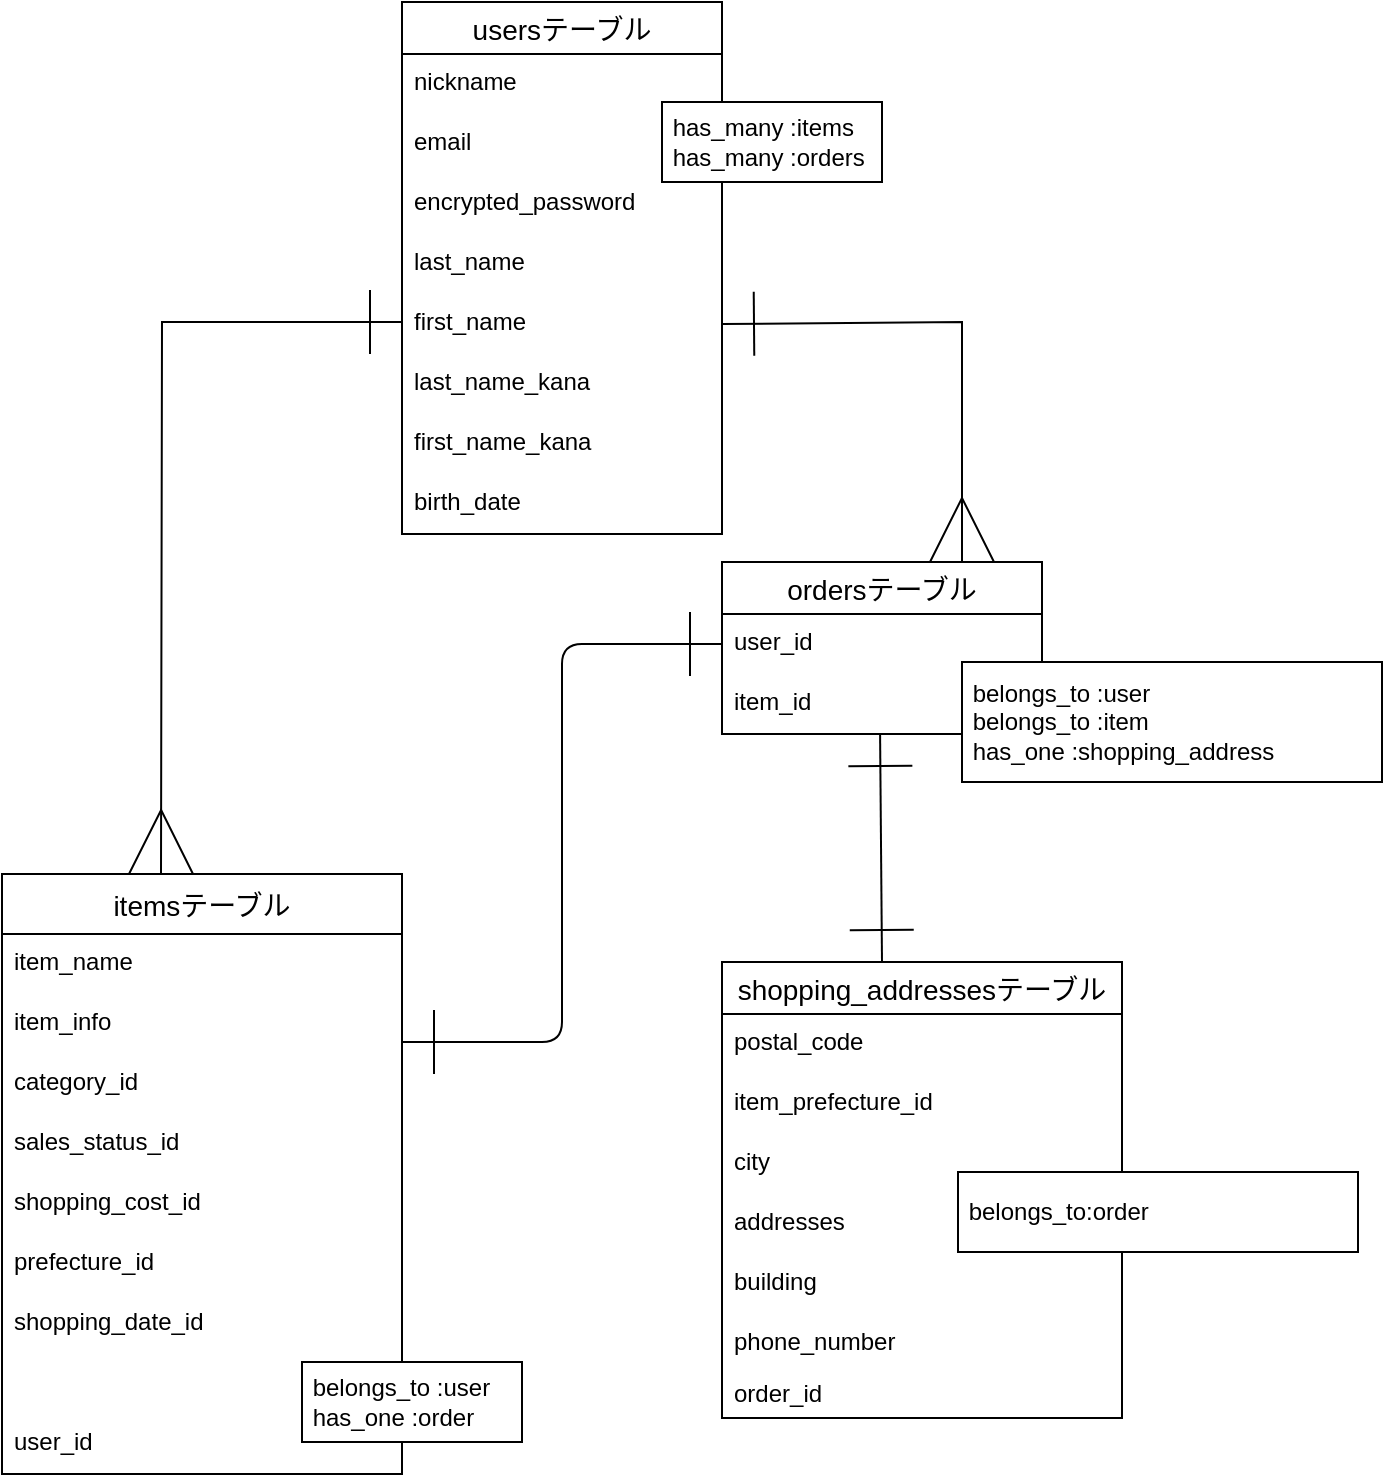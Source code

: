 <mxfile>
    <diagram id="x6uXjxJ7HFn2RHUrzW7R" name="ページ1">
        <mxGraphModel dx="365" dy="784" grid="1" gridSize="10" guides="1" tooltips="1" connect="1" arrows="1" fold="1" page="1" pageScale="1" pageWidth="827" pageHeight="1169" math="0" shadow="0">
            <root>
                <mxCell id="0"/>
                <mxCell id="1" parent="0"/>
                <mxCell id="59" value="itemsテーブル" style="swimlane;fontStyle=0;childLayout=stackLayout;horizontal=1;startSize=30;horizontalStack=0;resizeParent=1;resizeParentMax=0;resizeLast=0;collapsible=1;marginBottom=0;align=center;fontSize=14;direction=east;" parent="1" vertex="1">
                    <mxGeometry y="436" width="200" height="300" as="geometry"/>
                </mxCell>
                <mxCell id="112" value="item_name" style="text;strokeColor=none;fillColor=none;spacingLeft=4;spacingRight=4;overflow=hidden;rotatable=0;points=[[0,0.5],[1,0.5]];portConstraint=eastwest;fontSize=12;" parent="59" vertex="1">
                    <mxGeometry y="30" width="200" height="30" as="geometry"/>
                </mxCell>
                <mxCell id="61" value="item_info" style="text;strokeColor=none;fillColor=none;spacingLeft=4;spacingRight=4;overflow=hidden;rotatable=0;points=[[0,0.5],[1,0.5]];portConstraint=eastwest;fontSize=12;" parent="59" vertex="1">
                    <mxGeometry y="60" width="200" height="30" as="geometry"/>
                </mxCell>
                <mxCell id="117" value="category_id" style="text;strokeColor=none;fillColor=none;spacingLeft=4;spacingRight=4;overflow=hidden;rotatable=0;points=[[0,0.5],[1,0.5]];portConstraint=eastwest;fontSize=12;" parent="59" vertex="1">
                    <mxGeometry y="90" width="200" height="30" as="geometry"/>
                </mxCell>
                <mxCell id="118" value="sales_status_id" style="text;strokeColor=none;fillColor=none;spacingLeft=4;spacingRight=4;overflow=hidden;rotatable=0;points=[[0,0.5],[1,0.5]];portConstraint=eastwest;fontSize=12;" parent="59" vertex="1">
                    <mxGeometry y="120" width="200" height="30" as="geometry"/>
                </mxCell>
                <mxCell id="102" value="shopping_cost_id" style="text;strokeColor=none;fillColor=none;spacingLeft=4;spacingRight=4;overflow=hidden;rotatable=0;points=[[0,0.5],[1,0.5]];portConstraint=eastwest;fontSize=12;" parent="59" vertex="1">
                    <mxGeometry y="150" width="200" height="30" as="geometry"/>
                </mxCell>
                <mxCell id="127" value="prefecture_id" style="text;strokeColor=none;fillColor=none;spacingLeft=4;spacingRight=4;overflow=hidden;rotatable=0;points=[[0,0.5],[1,0.5]];portConstraint=eastwest;fontSize=12;" parent="59" vertex="1">
                    <mxGeometry y="180" width="200" height="30" as="geometry"/>
                </mxCell>
                <mxCell id="116" value="shopping_date_id" style="text;strokeColor=none;fillColor=none;spacingLeft=4;spacingRight=4;overflow=hidden;rotatable=0;points=[[0,0.5],[1,0.5]];portConstraint=eastwest;fontSize=12;" parent="59" vertex="1">
                    <mxGeometry y="210" width="200" height="30" as="geometry"/>
                </mxCell>
                <mxCell id="62" value="" style="text;strokeColor=none;fillColor=none;spacingLeft=4;spacingRight=4;overflow=hidden;rotatable=0;points=[[0,0.5],[1,0.5]];portConstraint=eastwest;fontSize=12;" parent="59" vertex="1">
                    <mxGeometry y="240" width="200" height="30" as="geometry"/>
                </mxCell>
                <mxCell id="128" value="user_id" style="text;strokeColor=none;fillColor=none;spacingLeft=4;spacingRight=4;overflow=hidden;rotatable=0;points=[[0,0.5],[1,0.5]];portConstraint=eastwest;fontSize=12;" parent="59" vertex="1">
                    <mxGeometry y="270" width="200" height="30" as="geometry"/>
                </mxCell>
                <mxCell id="63" value="usersテーブル" style="swimlane;fontStyle=0;childLayout=stackLayout;horizontal=1;startSize=26;horizontalStack=0;resizeParent=1;resizeParentMax=0;resizeLast=0;collapsible=1;marginBottom=0;align=center;fontSize=14;" parent="1" vertex="1">
                    <mxGeometry x="200" width="160" height="266" as="geometry">
                        <mxRectangle x="270" y="10" width="120" height="30" as="alternateBounds"/>
                    </mxGeometry>
                </mxCell>
                <mxCell id="64" value="nickname" style="text;strokeColor=none;fillColor=none;spacingLeft=4;spacingRight=4;overflow=hidden;rotatable=0;points=[[0,0.5],[1,0.5]];portConstraint=eastwest;fontSize=12;" parent="63" vertex="1">
                    <mxGeometry y="26" width="160" height="30" as="geometry"/>
                </mxCell>
                <mxCell id="65" value="email" style="text;strokeColor=none;fillColor=none;spacingLeft=4;spacingRight=4;overflow=hidden;rotatable=0;points=[[0,0.5],[1,0.5]];portConstraint=eastwest;fontSize=12;" parent="63" vertex="1">
                    <mxGeometry y="56" width="160" height="30" as="geometry"/>
                </mxCell>
                <UserObject label="encrypted_password" tags="last-name" id="66">
                    <mxCell style="text;strokeColor=none;fillColor=none;spacingLeft=4;spacingRight=4;overflow=hidden;rotatable=0;points=[[0,0.5],[1,0.5]];portConstraint=eastwest;fontSize=12;" parent="63" vertex="1">
                        <mxGeometry y="86" width="160" height="30" as="geometry"/>
                    </mxCell>
                </UserObject>
                <UserObject label="last_name" tags="last-name" id="75">
                    <mxCell style="text;strokeColor=none;fillColor=none;spacingLeft=4;spacingRight=4;overflow=hidden;rotatable=0;points=[[0,0.5],[1,0.5]];portConstraint=eastwest;fontSize=12;" parent="63" vertex="1">
                        <mxGeometry y="116" width="160" height="30" as="geometry"/>
                    </mxCell>
                </UserObject>
                <UserObject label="first_name" tags="last-name" id="76">
                    <mxCell style="text;strokeColor=none;fillColor=none;spacingLeft=4;spacingRight=4;overflow=hidden;rotatable=0;points=[[0,0.5],[1,0.5]];portConstraint=eastwest;fontSize=12;" parent="63" vertex="1">
                        <mxGeometry y="146" width="160" height="30" as="geometry"/>
                    </mxCell>
                </UserObject>
                <UserObject label="last_name_kana" tags="last-name" id="77">
                    <mxCell style="text;strokeColor=none;fillColor=none;spacingLeft=4;spacingRight=4;overflow=hidden;rotatable=0;points=[[0,0.5],[1,0.5]];portConstraint=eastwest;fontSize=12;" parent="63" vertex="1">
                        <mxGeometry y="176" width="160" height="30" as="geometry"/>
                    </mxCell>
                </UserObject>
                <UserObject label="first_name_kana" tags="last-name" id="78">
                    <mxCell style="text;strokeColor=none;fillColor=none;spacingLeft=4;spacingRight=4;overflow=hidden;rotatable=0;points=[[0,0.5],[1,0.5]];portConstraint=eastwest;fontSize=12;" parent="63" vertex="1">
                        <mxGeometry y="206" width="160" height="30" as="geometry"/>
                    </mxCell>
                </UserObject>
                <UserObject label="birth_date" tags="last-name" id="129">
                    <mxCell style="text;strokeColor=none;fillColor=none;spacingLeft=4;spacingRight=4;overflow=hidden;rotatable=0;points=[[0,0.5],[1,0.5]];portConstraint=eastwest;fontSize=12;fontColor=#000000;" parent="63" vertex="1">
                        <mxGeometry y="236" width="160" height="30" as="geometry"/>
                    </mxCell>
                </UserObject>
                <mxCell id="67" value="shopping_addressesテーブル" style="swimlane;fontStyle=0;childLayout=stackLayout;horizontal=1;startSize=26;horizontalStack=0;resizeParent=1;resizeParentMax=0;resizeLast=0;collapsible=1;marginBottom=0;align=center;fontSize=14;" parent="1" vertex="1">
                    <mxGeometry x="360" y="480" width="200" height="228" as="geometry"/>
                </mxCell>
                <mxCell id="68" value="postal_code" style="text;strokeColor=none;fillColor=none;spacingLeft=4;spacingRight=4;overflow=hidden;rotatable=0;points=[[0,0.5],[1,0.5]];portConstraint=eastwest;fontSize=12;" parent="67" vertex="1">
                    <mxGeometry y="26" width="200" height="30" as="geometry"/>
                </mxCell>
                <mxCell id="114" value="item_prefecture_id" style="text;strokeColor=none;fillColor=none;spacingLeft=4;spacingRight=4;overflow=hidden;rotatable=0;points=[[0,0.5],[1,0.5]];portConstraint=eastwest;fontSize=12;" parent="67" vertex="1">
                    <mxGeometry y="56" width="200" height="30" as="geometry"/>
                </mxCell>
                <mxCell id="69" value="city" style="text;strokeColor=none;fillColor=none;spacingLeft=4;spacingRight=4;overflow=hidden;rotatable=0;points=[[0,0.5],[1,0.5]];portConstraint=eastwest;fontSize=12;" parent="67" vertex="1">
                    <mxGeometry y="86" width="200" height="30" as="geometry"/>
                </mxCell>
                <mxCell id="70" value="addresses" style="text;strokeColor=none;fillColor=none;spacingLeft=4;spacingRight=4;overflow=hidden;rotatable=0;points=[[0,0.5],[1,0.5]];portConstraint=eastwest;fontSize=12;" parent="67" vertex="1">
                    <mxGeometry y="116" width="200" height="30" as="geometry"/>
                </mxCell>
                <mxCell id="97" value="building" style="text;strokeColor=none;fillColor=none;spacingLeft=4;spacingRight=4;overflow=hidden;rotatable=0;points=[[0,0.5],[1,0.5]];portConstraint=eastwest;fontSize=12;" parent="67" vertex="1">
                    <mxGeometry y="146" width="200" height="30" as="geometry"/>
                </mxCell>
                <mxCell id="98" value="phone_number" style="text;strokeColor=none;fillColor=none;spacingLeft=4;spacingRight=4;overflow=hidden;rotatable=0;points=[[0,0.5],[1,0.5]];portConstraint=eastwest;fontSize=12;" parent="67" vertex="1">
                    <mxGeometry y="176" width="200" height="26" as="geometry"/>
                </mxCell>
                <mxCell id="115" value="order_id" style="text;strokeColor=none;fillColor=none;spacingLeft=4;spacingRight=4;overflow=hidden;rotatable=0;points=[[0,0.5],[1,0.5]];portConstraint=eastwest;fontSize=12;" parent="67" vertex="1">
                    <mxGeometry y="202" width="200" height="26" as="geometry"/>
                </mxCell>
                <mxCell id="71" value="ordersテーブル" style="swimlane;fontStyle=0;childLayout=stackLayout;horizontal=1;startSize=26;horizontalStack=0;resizeParent=1;resizeParentMax=0;resizeLast=0;collapsible=1;marginBottom=0;align=center;fontSize=14;" parent="1" vertex="1">
                    <mxGeometry x="360" y="280" width="160" height="86" as="geometry"/>
                </mxCell>
                <mxCell id="72" value="user_id" style="text;strokeColor=none;fillColor=none;spacingLeft=4;spacingRight=4;overflow=hidden;rotatable=0;points=[[0,0.5],[1,0.5]];portConstraint=eastwest;fontSize=12;" parent="71" vertex="1">
                    <mxGeometry y="26" width="160" height="30" as="geometry"/>
                </mxCell>
                <mxCell id="73" value="item_id" style="text;strokeColor=none;fillColor=none;spacingLeft=4;spacingRight=4;overflow=hidden;rotatable=0;points=[[0,0.5],[1,0.5]];portConstraint=eastwest;fontSize=12;" parent="71" vertex="1">
                    <mxGeometry y="56" width="160" height="30" as="geometry"/>
                </mxCell>
                <mxCell id="94" value="" style="endArrow=ERone;html=1;rounded=0;startArrow=ERmany;startFill=0;endFill=0;endSize=30;startSize=30;" parent="1" edge="1">
                    <mxGeometry relative="1" as="geometry">
                        <mxPoint x="79.5" y="436" as="sourcePoint"/>
                        <mxPoint x="200" y="160" as="targetPoint"/>
                        <Array as="points">
                            <mxPoint x="80" y="160"/>
                        </Array>
                    </mxGeometry>
                </mxCell>
                <mxCell id="96" value="" style="endArrow=ERmany;html=1;rounded=0;startSize=30;endSize=30;exitX=1;exitY=0.5;exitDx=0;exitDy=0;entryX=0.75;entryY=0;entryDx=0;entryDy=0;startArrow=ERone;startFill=0;endFill=0;" parent="1" source="76" target="71" edge="1">
                    <mxGeometry relative="1" as="geometry">
                        <mxPoint x="440" y="160" as="sourcePoint"/>
                        <mxPoint x="600" y="160" as="targetPoint"/>
                        <Array as="points">
                            <mxPoint x="480" y="160"/>
                        </Array>
                    </mxGeometry>
                </mxCell>
                <mxCell id="101" style="edgeStyle=none;html=1;startArrow=ERone;startFill=0;endArrow=ERone;endFill=0;endSize=30;startSize=30;exitX=0.494;exitY=1;exitDx=0;exitDy=0;exitPerimeter=0;" parent="1" source="73" edge="1">
                    <mxGeometry relative="1" as="geometry">
                        <mxPoint x="440" y="370" as="sourcePoint"/>
                        <mxPoint x="440" y="480" as="targetPoint"/>
                    </mxGeometry>
                </mxCell>
                <mxCell id="105" style="edgeStyle=none;html=1;startArrow=ERone;startFill=0;endArrow=ERone;endFill=0;startSize=30;endSize=30;entryX=0;entryY=0.5;entryDx=0;entryDy=0;" parent="1" target="72" edge="1">
                    <mxGeometry relative="1" as="geometry">
                        <mxPoint x="200" y="520" as="sourcePoint"/>
                        <mxPoint x="350" y="320" as="targetPoint"/>
                        <Array as="points">
                            <mxPoint x="220" y="520"/>
                            <mxPoint x="280" y="520"/>
                            <mxPoint x="280" y="321"/>
                        </Array>
                    </mxGeometry>
                </mxCell>
                <mxCell id="106" value="&amp;nbsp;has_many :items&lt;br&gt;&amp;nbsp;has_many :orders" style="whiteSpace=wrap;html=1;align=left;" parent="1" vertex="1">
                    <mxGeometry x="330" y="50" width="110" height="40" as="geometry"/>
                </mxCell>
                <mxCell id="109" value="&amp;nbsp;belongs_to :user&lt;br&gt;&amp;nbsp;has_one :order" style="whiteSpace=wrap;html=1;align=left;" parent="1" vertex="1">
                    <mxGeometry x="150" y="680" width="110" height="40" as="geometry"/>
                </mxCell>
                <mxCell id="110" value="&amp;nbsp;belongs_to :user&lt;br&gt;&amp;nbsp;belongs_to&amp;nbsp;:item&lt;br&gt;&amp;nbsp;has_one :&lt;span style=&quot;text-align: center;&quot;&gt;&lt;font style=&quot;font-size: 12px;&quot;&gt;shopping_address&lt;/font&gt;&lt;/span&gt;" style="whiteSpace=wrap;html=1;align=left;" parent="1" vertex="1">
                    <mxGeometry x="480" y="330" width="210" height="60" as="geometry"/>
                </mxCell>
                <mxCell id="113" value="&amp;nbsp;belongs_to:order" style="whiteSpace=wrap;html=1;align=left;fontSize=12;" parent="1" vertex="1">
                    <mxGeometry x="478" y="585" width="200" height="40" as="geometry"/>
                </mxCell>
            </root>
        </mxGraphModel>
    </diagram>
</mxfile>